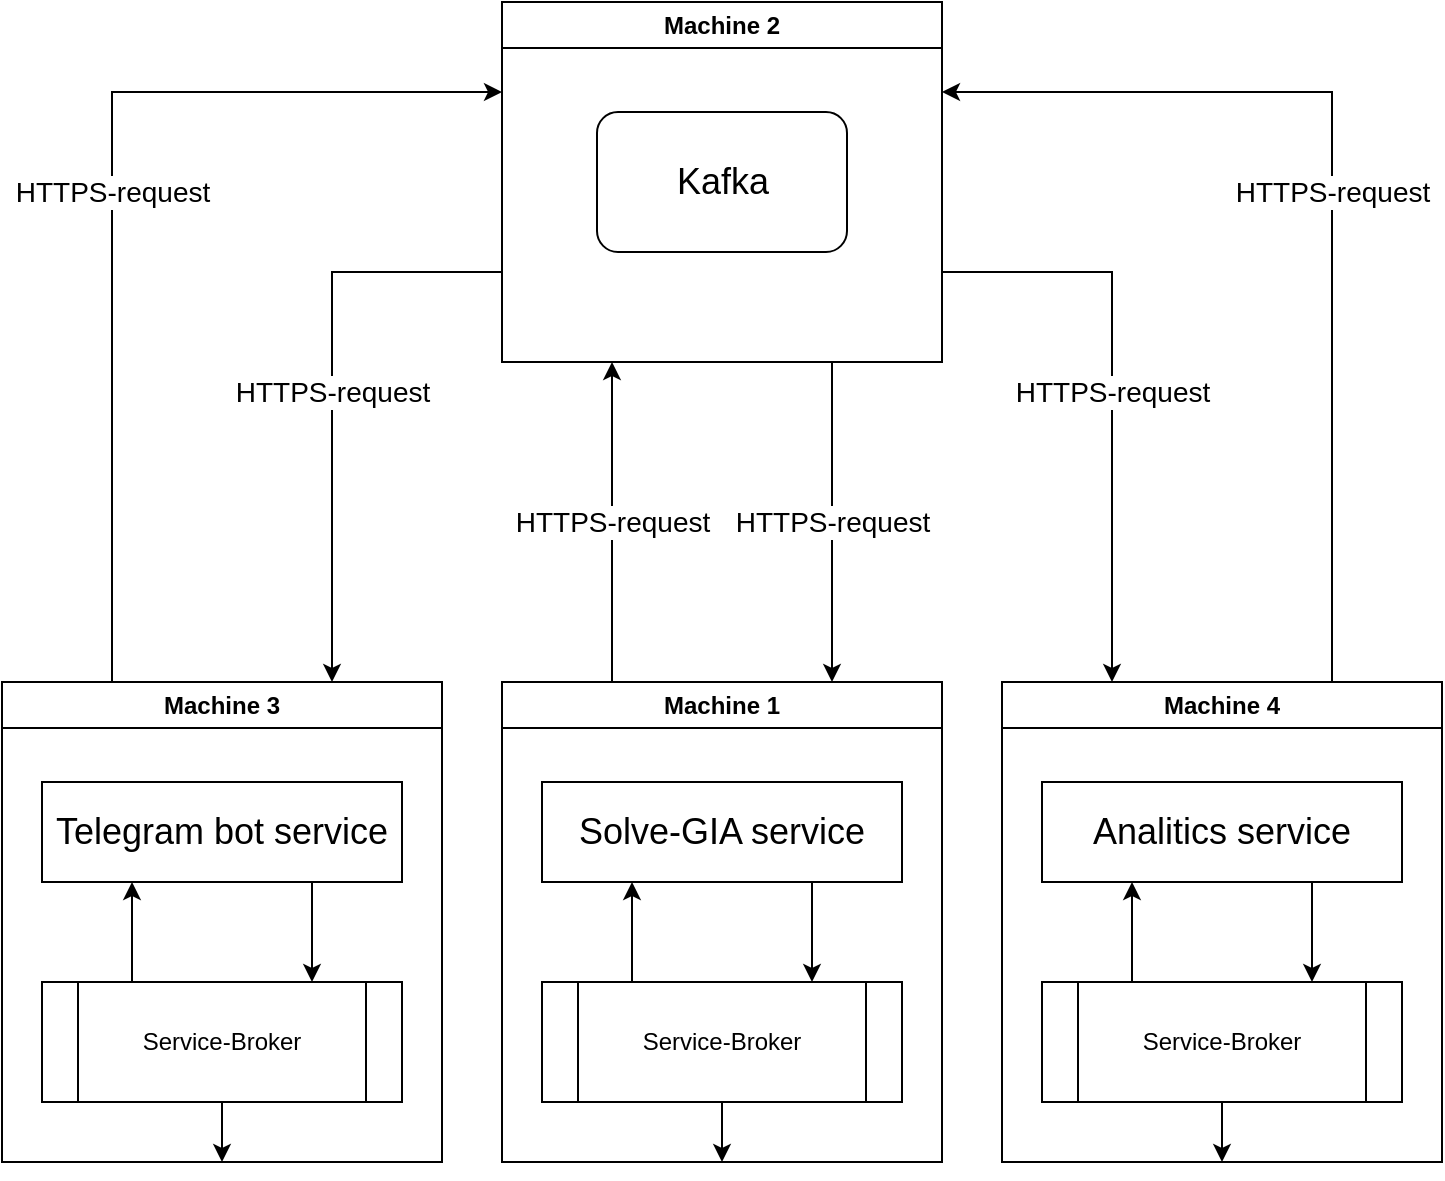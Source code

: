 <mxfile version="23.1.1" type="device">
  <diagram id="R2lEEEUBdFMjLlhIrx00" name="Page-1">
    <mxGraphModel dx="1179" dy="679" grid="1" gridSize="10" guides="1" tooltips="1" connect="1" arrows="1" fold="1" page="1" pageScale="1" pageWidth="850" pageHeight="1100" math="0" shadow="0" extFonts="Permanent Marker^https://fonts.googleapis.com/css?family=Permanent+Marker">
      <root>
        <mxCell id="0" />
        <mxCell id="1" parent="0" />
        <mxCell id="iO7XN2Z6oZD6PPcnX_Sq-40" value="&lt;font style=&quot;font-size: 14px;&quot;&gt;HTTPS-request&lt;/font&gt;" style="edgeStyle=orthogonalEdgeStyle;rounded=0;orthogonalLoop=1;jettySize=auto;html=1;exitX=0.75;exitY=1;exitDx=0;exitDy=0;entryX=0.75;entryY=0;entryDx=0;entryDy=0;" edge="1" parent="1" source="iO7XN2Z6oZD6PPcnX_Sq-9" target="iO7XN2Z6oZD6PPcnX_Sq-10">
          <mxGeometry relative="1" as="geometry" />
        </mxCell>
        <mxCell id="iO7XN2Z6oZD6PPcnX_Sq-43" value="&lt;font style=&quot;font-size: 14px;&quot;&gt;HTTPS-request&lt;/font&gt;" style="edgeStyle=orthogonalEdgeStyle;rounded=0;orthogonalLoop=1;jettySize=auto;html=1;exitX=0;exitY=0.75;exitDx=0;exitDy=0;entryX=0.75;entryY=0;entryDx=0;entryDy=0;" edge="1" parent="1" source="iO7XN2Z6oZD6PPcnX_Sq-9" target="iO7XN2Z6oZD6PPcnX_Sq-21">
          <mxGeometry relative="1" as="geometry" />
        </mxCell>
        <mxCell id="iO7XN2Z6oZD6PPcnX_Sq-45" value="&lt;font style=&quot;font-size: 14px;&quot;&gt;HTTPS-request&lt;/font&gt;" style="edgeStyle=orthogonalEdgeStyle;rounded=0;orthogonalLoop=1;jettySize=auto;html=1;exitX=1;exitY=0.75;exitDx=0;exitDy=0;entryX=0.25;entryY=0;entryDx=0;entryDy=0;" edge="1" parent="1" source="iO7XN2Z6oZD6PPcnX_Sq-9" target="iO7XN2Z6oZD6PPcnX_Sq-28">
          <mxGeometry relative="1" as="geometry" />
        </mxCell>
        <mxCell id="iO7XN2Z6oZD6PPcnX_Sq-9" value="Machine 2" style="swimlane;whiteSpace=wrap;html=1;" vertex="1" parent="1">
          <mxGeometry x="290" y="90" width="220" height="180" as="geometry" />
        </mxCell>
        <mxCell id="iO7XN2Z6oZD6PPcnX_Sq-5" value="&lt;font style=&quot;font-size: 18px;&quot;&gt;Kafka&lt;/font&gt;" style="rounded=1;whiteSpace=wrap;html=1;" vertex="1" parent="iO7XN2Z6oZD6PPcnX_Sq-9">
          <mxGeometry x="47.5" y="55" width="125" height="70" as="geometry" />
        </mxCell>
        <mxCell id="iO7XN2Z6oZD6PPcnX_Sq-10" value="Machine 1" style="swimlane;whiteSpace=wrap;html=1;" vertex="1" parent="1">
          <mxGeometry x="290" y="430" width="220" height="240" as="geometry" />
        </mxCell>
        <mxCell id="iO7XN2Z6oZD6PPcnX_Sq-15" style="edgeStyle=orthogonalEdgeStyle;rounded=0;orthogonalLoop=1;jettySize=auto;html=1;exitX=0.75;exitY=1;exitDx=0;exitDy=0;entryX=0.75;entryY=0;entryDx=0;entryDy=0;" edge="1" parent="iO7XN2Z6oZD6PPcnX_Sq-10" source="iO7XN2Z6oZD6PPcnX_Sq-2" target="iO7XN2Z6oZD6PPcnX_Sq-11">
          <mxGeometry relative="1" as="geometry" />
        </mxCell>
        <mxCell id="iO7XN2Z6oZD6PPcnX_Sq-2" value="&lt;font style=&quot;font-size: 18px;&quot;&gt;Solve-GIA service&lt;/font&gt;" style="rounded=0;whiteSpace=wrap;html=1;" vertex="1" parent="iO7XN2Z6oZD6PPcnX_Sq-10">
          <mxGeometry x="20" y="50" width="180" height="50" as="geometry" />
        </mxCell>
        <mxCell id="iO7XN2Z6oZD6PPcnX_Sq-16" style="edgeStyle=orthogonalEdgeStyle;rounded=0;orthogonalLoop=1;jettySize=auto;html=1;exitX=0.25;exitY=0;exitDx=0;exitDy=0;entryX=0.25;entryY=1;entryDx=0;entryDy=0;" edge="1" parent="iO7XN2Z6oZD6PPcnX_Sq-10" source="iO7XN2Z6oZD6PPcnX_Sq-11" target="iO7XN2Z6oZD6PPcnX_Sq-2">
          <mxGeometry relative="1" as="geometry" />
        </mxCell>
        <mxCell id="iO7XN2Z6oZD6PPcnX_Sq-35" style="edgeStyle=orthogonalEdgeStyle;rounded=0;orthogonalLoop=1;jettySize=auto;html=1;exitX=0.5;exitY=1;exitDx=0;exitDy=0;entryX=0.5;entryY=1;entryDx=0;entryDy=0;" edge="1" parent="iO7XN2Z6oZD6PPcnX_Sq-10" source="iO7XN2Z6oZD6PPcnX_Sq-11" target="iO7XN2Z6oZD6PPcnX_Sq-10">
          <mxGeometry relative="1" as="geometry" />
        </mxCell>
        <mxCell id="iO7XN2Z6oZD6PPcnX_Sq-11" value="Service-Broker" style="shape=process;whiteSpace=wrap;html=1;backgroundOutline=1;" vertex="1" parent="iO7XN2Z6oZD6PPcnX_Sq-10">
          <mxGeometry x="20" y="150" width="180" height="60" as="geometry" />
        </mxCell>
        <mxCell id="iO7XN2Z6oZD6PPcnX_Sq-42" value="&lt;font style=&quot;font-size: 14px;&quot;&gt;HTTPS-request&lt;/font&gt;" style="edgeStyle=orthogonalEdgeStyle;rounded=0;orthogonalLoop=1;jettySize=auto;html=1;exitX=0.25;exitY=0;exitDx=0;exitDy=0;entryX=0;entryY=0.25;entryDx=0;entryDy=0;" edge="1" parent="1" source="iO7XN2Z6oZD6PPcnX_Sq-21" target="iO7XN2Z6oZD6PPcnX_Sq-9">
          <mxGeometry relative="1" as="geometry" />
        </mxCell>
        <mxCell id="iO7XN2Z6oZD6PPcnX_Sq-21" value="Machine 3" style="swimlane;whiteSpace=wrap;html=1;" vertex="1" parent="1">
          <mxGeometry x="40" y="430" width="220" height="240" as="geometry" />
        </mxCell>
        <mxCell id="iO7XN2Z6oZD6PPcnX_Sq-22" style="edgeStyle=orthogonalEdgeStyle;rounded=0;orthogonalLoop=1;jettySize=auto;html=1;exitX=0.75;exitY=1;exitDx=0;exitDy=0;entryX=0.75;entryY=0;entryDx=0;entryDy=0;" edge="1" parent="iO7XN2Z6oZD6PPcnX_Sq-21" source="iO7XN2Z6oZD6PPcnX_Sq-23" target="iO7XN2Z6oZD6PPcnX_Sq-25">
          <mxGeometry relative="1" as="geometry" />
        </mxCell>
        <mxCell id="iO7XN2Z6oZD6PPcnX_Sq-23" value="&lt;span style=&quot;font-size: 18px;&quot;&gt;Telegram bot service&lt;br&gt;&lt;/span&gt;" style="rounded=0;whiteSpace=wrap;html=1;" vertex="1" parent="iO7XN2Z6oZD6PPcnX_Sq-21">
          <mxGeometry x="20" y="50" width="180" height="50" as="geometry" />
        </mxCell>
        <mxCell id="iO7XN2Z6oZD6PPcnX_Sq-24" style="edgeStyle=orthogonalEdgeStyle;rounded=0;orthogonalLoop=1;jettySize=auto;html=1;exitX=0.25;exitY=0;exitDx=0;exitDy=0;entryX=0.25;entryY=1;entryDx=0;entryDy=0;" edge="1" parent="iO7XN2Z6oZD6PPcnX_Sq-21" source="iO7XN2Z6oZD6PPcnX_Sq-25" target="iO7XN2Z6oZD6PPcnX_Sq-23">
          <mxGeometry relative="1" as="geometry" />
        </mxCell>
        <mxCell id="iO7XN2Z6oZD6PPcnX_Sq-37" style="edgeStyle=orthogonalEdgeStyle;rounded=0;orthogonalLoop=1;jettySize=auto;html=1;exitX=0.5;exitY=1;exitDx=0;exitDy=0;entryX=0.5;entryY=1;entryDx=0;entryDy=0;" edge="1" parent="iO7XN2Z6oZD6PPcnX_Sq-21" source="iO7XN2Z6oZD6PPcnX_Sq-25" target="iO7XN2Z6oZD6PPcnX_Sq-21">
          <mxGeometry relative="1" as="geometry" />
        </mxCell>
        <mxCell id="iO7XN2Z6oZD6PPcnX_Sq-25" value="Service-Broker" style="shape=process;whiteSpace=wrap;html=1;backgroundOutline=1;" vertex="1" parent="iO7XN2Z6oZD6PPcnX_Sq-21">
          <mxGeometry x="20" y="150" width="180" height="60" as="geometry" />
        </mxCell>
        <mxCell id="iO7XN2Z6oZD6PPcnX_Sq-46" value="&lt;font style=&quot;font-size: 14px;&quot;&gt;HTTPS-request&lt;/font&gt;" style="edgeStyle=orthogonalEdgeStyle;rounded=0;orthogonalLoop=1;jettySize=auto;html=1;exitX=0.75;exitY=0;exitDx=0;exitDy=0;entryX=1;entryY=0.25;entryDx=0;entryDy=0;" edge="1" parent="1" source="iO7XN2Z6oZD6PPcnX_Sq-28" target="iO7XN2Z6oZD6PPcnX_Sq-9">
          <mxGeometry relative="1" as="geometry" />
        </mxCell>
        <mxCell id="iO7XN2Z6oZD6PPcnX_Sq-28" value="Machine 4" style="swimlane;whiteSpace=wrap;html=1;" vertex="1" parent="1">
          <mxGeometry x="540" y="430" width="220" height="240" as="geometry" />
        </mxCell>
        <mxCell id="iO7XN2Z6oZD6PPcnX_Sq-29" style="edgeStyle=orthogonalEdgeStyle;rounded=0;orthogonalLoop=1;jettySize=auto;html=1;exitX=0.75;exitY=1;exitDx=0;exitDy=0;entryX=0.75;entryY=0;entryDx=0;entryDy=0;" edge="1" parent="iO7XN2Z6oZD6PPcnX_Sq-28" source="iO7XN2Z6oZD6PPcnX_Sq-30" target="iO7XN2Z6oZD6PPcnX_Sq-32">
          <mxGeometry relative="1" as="geometry" />
        </mxCell>
        <mxCell id="iO7XN2Z6oZD6PPcnX_Sq-30" value="&lt;span style=&quot;font-size: 18px;&quot;&gt;Analitics service&lt;/span&gt;" style="rounded=0;whiteSpace=wrap;html=1;" vertex="1" parent="iO7XN2Z6oZD6PPcnX_Sq-28">
          <mxGeometry x="20" y="50" width="180" height="50" as="geometry" />
        </mxCell>
        <mxCell id="iO7XN2Z6oZD6PPcnX_Sq-31" style="edgeStyle=orthogonalEdgeStyle;rounded=0;orthogonalLoop=1;jettySize=auto;html=1;exitX=0.25;exitY=0;exitDx=0;exitDy=0;entryX=0.25;entryY=1;entryDx=0;entryDy=0;" edge="1" parent="iO7XN2Z6oZD6PPcnX_Sq-28" source="iO7XN2Z6oZD6PPcnX_Sq-32" target="iO7XN2Z6oZD6PPcnX_Sq-30">
          <mxGeometry relative="1" as="geometry" />
        </mxCell>
        <mxCell id="iO7XN2Z6oZD6PPcnX_Sq-36" style="edgeStyle=orthogonalEdgeStyle;rounded=0;orthogonalLoop=1;jettySize=auto;html=1;exitX=0.5;exitY=1;exitDx=0;exitDy=0;entryX=0.5;entryY=1;entryDx=0;entryDy=0;" edge="1" parent="iO7XN2Z6oZD6PPcnX_Sq-28" source="iO7XN2Z6oZD6PPcnX_Sq-32" target="iO7XN2Z6oZD6PPcnX_Sq-28">
          <mxGeometry relative="1" as="geometry" />
        </mxCell>
        <mxCell id="iO7XN2Z6oZD6PPcnX_Sq-32" value="Service-Broker" style="shape=process;whiteSpace=wrap;html=1;backgroundOutline=1;" vertex="1" parent="iO7XN2Z6oZD6PPcnX_Sq-28">
          <mxGeometry x="20" y="150" width="180" height="60" as="geometry" />
        </mxCell>
        <mxCell id="iO7XN2Z6oZD6PPcnX_Sq-33" value="" style="endArrow=classic;html=1;rounded=0;entryX=0.25;entryY=1;entryDx=0;entryDy=0;exitX=0.25;exitY=0;exitDx=0;exitDy=0;" edge="1" parent="1" source="iO7XN2Z6oZD6PPcnX_Sq-10" target="iO7XN2Z6oZD6PPcnX_Sq-9">
          <mxGeometry relative="1" as="geometry">
            <mxPoint x="350" y="430" as="sourcePoint" />
            <mxPoint x="450" y="430" as="targetPoint" />
          </mxGeometry>
        </mxCell>
        <mxCell id="iO7XN2Z6oZD6PPcnX_Sq-34" value="&lt;font style=&quot;font-size: 14px;&quot;&gt;HTTPS-request&lt;/font&gt;" style="edgeLabel;resizable=0;html=1;align=center;verticalAlign=middle;" connectable="0" vertex="1" parent="iO7XN2Z6oZD6PPcnX_Sq-33">
          <mxGeometry relative="1" as="geometry" />
        </mxCell>
      </root>
    </mxGraphModel>
  </diagram>
</mxfile>
